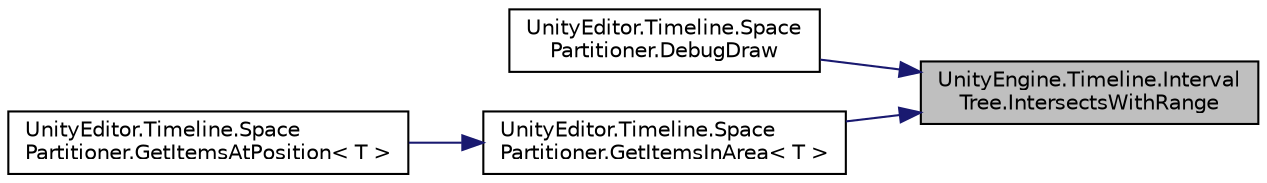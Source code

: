digraph "UnityEngine.Timeline.IntervalTree.IntersectsWithRange"
{
 // LATEX_PDF_SIZE
  edge [fontname="Helvetica",fontsize="10",labelfontname="Helvetica",labelfontsize="10"];
  node [fontname="Helvetica",fontsize="10",shape=record];
  rankdir="RL";
  Node1 [label="UnityEngine.Timeline.Interval\lTree.IntersectsWithRange",height=0.2,width=0.4,color="black", fillcolor="grey75", style="filled", fontcolor="black",tooltip="Query the tree at a particular range of time"];
  Node1 -> Node2 [dir="back",color="midnightblue",fontsize="10",style="solid",fontname="Helvetica"];
  Node2 [label="UnityEditor.Timeline.Space\lPartitioner.DebugDraw",height=0.2,width=0.4,color="black", fillcolor="white", style="filled",URL="$class_unity_editor_1_1_timeline_1_1_space_partitioner.html#a37156a92a8b51b1b189f16cb7079f047",tooltip=" "];
  Node1 -> Node3 [dir="back",color="midnightblue",fontsize="10",style="solid",fontname="Helvetica"];
  Node3 [label="UnityEditor.Timeline.Space\lPartitioner.GetItemsInArea\< T \>",height=0.2,width=0.4,color="black", fillcolor="white", style="filled",URL="$class_unity_editor_1_1_timeline_1_1_space_partitioner.html#a07f7c8bcbe953aec545e4bc1066cb1ed",tooltip=" "];
  Node3 -> Node4 [dir="back",color="midnightblue",fontsize="10",style="solid",fontname="Helvetica"];
  Node4 [label="UnityEditor.Timeline.Space\lPartitioner.GetItemsAtPosition\< T \>",height=0.2,width=0.4,color="black", fillcolor="white", style="filled",URL="$class_unity_editor_1_1_timeline_1_1_space_partitioner.html#a3b9c9981b3e73a9459535971070f2714",tooltip="Get items of type T at a given position"];
}
